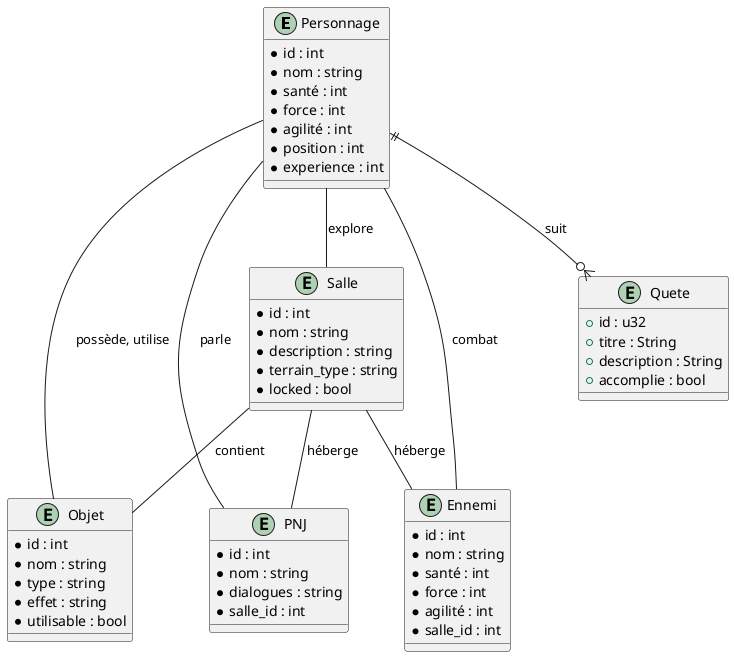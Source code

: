 @startuml

entity "Personnage" as Pers {
  * id : int
  * nom : string
  * santé : int
  * force : int
  * agilité : int
  * position : int
  * experience : int
}

entity "Salle" as Room {
  * id : int
  * nom : string
  * description : string
  * terrain_type : string
  * locked : bool
}

entity "Objet" as Obj {
  * id : int
  * nom : string
  * type : string
  * effet : string
  * utilisable : bool
}

entity "Ennemi" as En {
  * id : int
  * nom : string
  * santé : int
  * force : int
  * agilité : int
  * salle_id : int
}

entity "PNJ" as Pnj {
  * id : int
  * nom : string
  * dialogues : string
  * salle_id : int
}
entity Quete {
  +id : u32
  +titre : String
  +description : String
  +accomplie : bool
}



' Associations
Pers -- Room : explore
Pers -- Obj : possède, utilise
Pers -- En : combat
Pers -- Pnj : parle
Pers ||--o{ Quete : suit
Room -- Obj : contient
Room -- En : héberge
Room -- Pnj : héberge

@enduml
